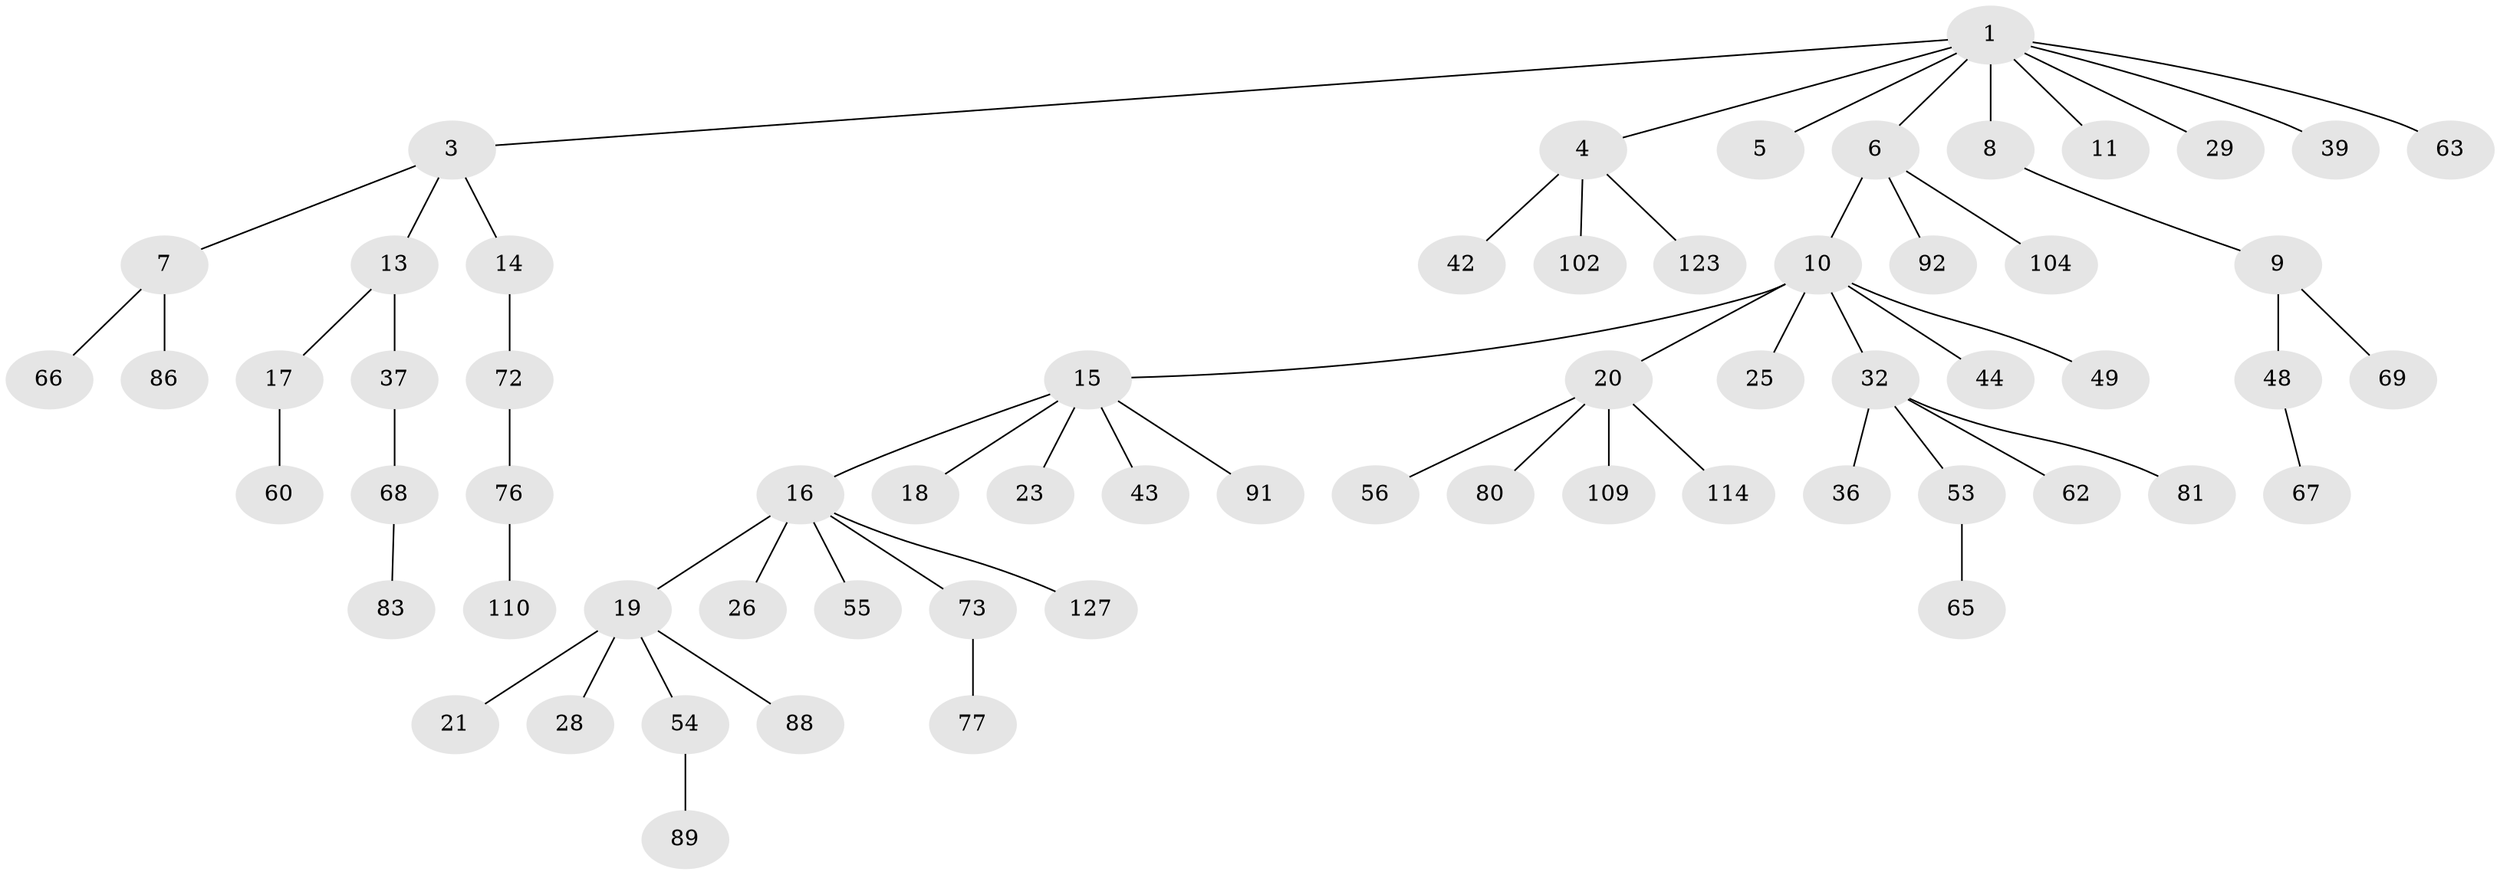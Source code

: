 // original degree distribution, {6: 0.03125, 5: 0.015625, 4: 0.0546875, 3: 0.1328125, 2: 0.2421875, 7: 0.015625, 1: 0.5078125}
// Generated by graph-tools (version 1.1) at 2025/15/03/09/25 04:15:29]
// undirected, 64 vertices, 63 edges
graph export_dot {
graph [start="1"]
  node [color=gray90,style=filled];
  1 [super="+2"];
  3;
  4;
  5 [super="+85+101"];
  6 [super="+12"];
  7 [super="+61+27+58"];
  8;
  9;
  10;
  11;
  13;
  14;
  15;
  16;
  17 [super="+74+124+106+107+116"];
  18 [super="+108+35"];
  19 [super="+30"];
  20 [super="+22+78+90+51+52"];
  21 [super="+103+31"];
  23 [super="+38+24"];
  25;
  26 [super="+112+99"];
  28 [super="+96+70"];
  29 [super="+113"];
  32 [super="+47"];
  36;
  37 [super="+57+46"];
  39 [super="+45"];
  42 [super="+98+59"];
  43 [super="+82"];
  44;
  48;
  49 [super="+119"];
  53;
  54;
  55 [super="+115"];
  56;
  60;
  62 [super="+64"];
  63 [super="+84"];
  65;
  66;
  67;
  68 [super="+71"];
  69 [super="+75"];
  72;
  73 [super="+93"];
  76;
  77;
  80 [super="+120"];
  81;
  83;
  86;
  88 [super="+100"];
  89;
  91;
  92;
  102;
  104;
  109;
  110;
  114;
  123;
  127;
  1 -- 3;
  1 -- 4;
  1 -- 6;
  1 -- 8;
  1 -- 11;
  1 -- 5;
  1 -- 39;
  1 -- 29;
  1 -- 63;
  3 -- 7;
  3 -- 13;
  3 -- 14;
  4 -- 42;
  4 -- 102;
  4 -- 123;
  6 -- 10;
  6 -- 104;
  6 -- 92;
  7 -- 66;
  7 -- 86;
  8 -- 9;
  9 -- 48;
  9 -- 69;
  10 -- 15;
  10 -- 20;
  10 -- 25;
  10 -- 32;
  10 -- 44;
  10 -- 49;
  13 -- 17;
  13 -- 37;
  14 -- 72;
  15 -- 16;
  15 -- 18;
  15 -- 23;
  15 -- 43;
  15 -- 91;
  16 -- 19;
  16 -- 26;
  16 -- 55;
  16 -- 73;
  16 -- 127;
  17 -- 60;
  19 -- 21;
  19 -- 28;
  19 -- 88;
  19 -- 54;
  20 -- 56;
  20 -- 114;
  20 -- 80;
  20 -- 109;
  32 -- 36;
  32 -- 53;
  32 -- 81;
  32 -- 62;
  37 -- 68;
  48 -- 67;
  53 -- 65;
  54 -- 89;
  68 -- 83;
  72 -- 76;
  73 -- 77;
  76 -- 110;
}
